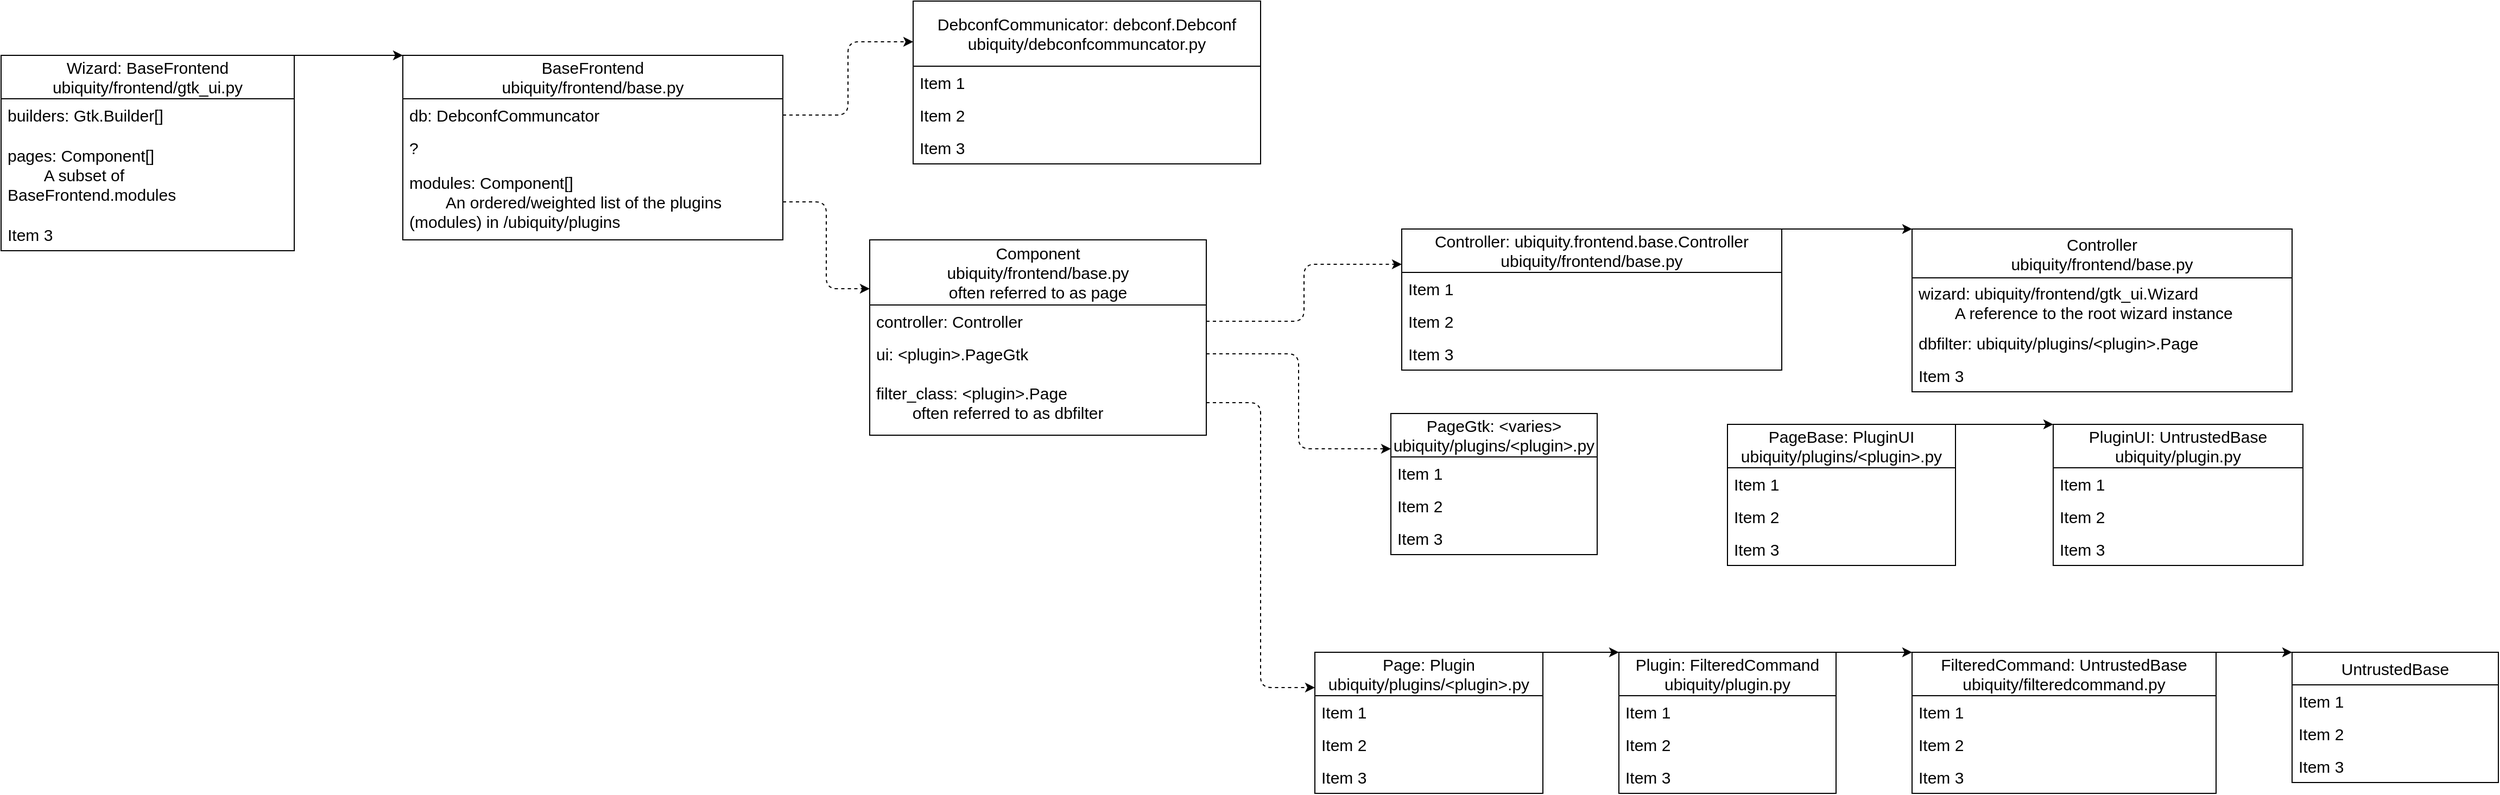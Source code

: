 <mxfile>
    <diagram id="BbroxSyTSzIIFS9SlUYn" name="Page-1">
        <mxGraphModel dx="1770" dy="885" grid="1" gridSize="10" guides="1" tooltips="1" connect="1" arrows="1" fold="1" page="0" pageScale="1" pageWidth="850" pageHeight="1100" math="0" shadow="0">
            <root>
                <mxCell id="0"/>
                <mxCell id="1" parent="0"/>
                <mxCell id="22" style="edgeStyle=none;html=1;exitX=1;exitY=0;exitDx=0;exitDy=0;entryX=0;entryY=0;entryDx=0;entryDy=0;fontSize=15;" parent="1" source="6" target="14" edge="1">
                    <mxGeometry relative="1" as="geometry"/>
                </mxCell>
                <mxCell id="6" value="Wizard: BaseFrontend&lt;br style=&quot;font-size: 15px;&quot;&gt;ubiquity/frontend/gtk_ui.py" style="swimlane;fontStyle=0;childLayout=stackLayout;horizontal=1;startSize=40;horizontalStack=0;resizeParent=1;resizeParentMax=0;resizeLast=0;collapsible=1;marginBottom=0;whiteSpace=wrap;html=1;fontSize=15;" parent="1" vertex="1">
                    <mxGeometry x="-190" y="80" width="270" height="180" as="geometry"/>
                </mxCell>
                <mxCell id="7" value="builders: Gtk.Builder[]" style="text;strokeColor=none;fillColor=none;align=left;verticalAlign=middle;spacingLeft=4;spacingRight=4;overflow=hidden;points=[[0,0.5],[1,0.5]];portConstraint=eastwest;rotatable=0;whiteSpace=wrap;html=1;fontSize=15;" parent="6" vertex="1">
                    <mxGeometry y="40" width="270" height="30" as="geometry"/>
                </mxCell>
                <mxCell id="8" value="pages: Component[]&lt;br&gt;&lt;span style=&quot;white-space: pre;&quot;&gt;&#9;&lt;/span&gt;A subset of BaseFrontend.modules" style="text;strokeColor=none;fillColor=none;align=left;verticalAlign=middle;spacingLeft=4;spacingRight=4;overflow=hidden;points=[[0,0.5],[1,0.5]];portConstraint=eastwest;rotatable=0;whiteSpace=wrap;html=1;fontSize=15;" parent="6" vertex="1">
                    <mxGeometry y="70" width="270" height="80" as="geometry"/>
                </mxCell>
                <mxCell id="9" value="Item 3" style="text;strokeColor=none;fillColor=none;align=left;verticalAlign=middle;spacingLeft=4;spacingRight=4;overflow=hidden;points=[[0,0.5],[1,0.5]];portConstraint=eastwest;rotatable=0;whiteSpace=wrap;html=1;fontSize=15;" parent="6" vertex="1">
                    <mxGeometry y="150" width="270" height="30" as="geometry"/>
                </mxCell>
                <mxCell id="10" value="DebconfCommunicator: debconf.Debconf&lt;br style=&quot;font-size: 15px;&quot;&gt;ubiquity/debconfcommuncator.py" style="swimlane;fontStyle=0;childLayout=stackLayout;horizontal=1;startSize=60;horizontalStack=0;resizeParent=1;resizeParentMax=0;resizeLast=0;collapsible=1;marginBottom=0;whiteSpace=wrap;html=1;fontSize=15;" parent="1" vertex="1">
                    <mxGeometry x="650" y="30" width="320" height="150" as="geometry"/>
                </mxCell>
                <mxCell id="11" value="Item 1" style="text;strokeColor=none;fillColor=none;align=left;verticalAlign=middle;spacingLeft=4;spacingRight=4;overflow=hidden;points=[[0,0.5],[1,0.5]];portConstraint=eastwest;rotatable=0;whiteSpace=wrap;html=1;fontSize=15;" parent="10" vertex="1">
                    <mxGeometry y="60" width="320" height="30" as="geometry"/>
                </mxCell>
                <mxCell id="12" value="Item 2" style="text;strokeColor=none;fillColor=none;align=left;verticalAlign=middle;spacingLeft=4;spacingRight=4;overflow=hidden;points=[[0,0.5],[1,0.5]];portConstraint=eastwest;rotatable=0;whiteSpace=wrap;html=1;fontSize=15;" parent="10" vertex="1">
                    <mxGeometry y="90" width="320" height="30" as="geometry"/>
                </mxCell>
                <mxCell id="13" value="Item 3" style="text;strokeColor=none;fillColor=none;align=left;verticalAlign=middle;spacingLeft=4;spacingRight=4;overflow=hidden;points=[[0,0.5],[1,0.5]];portConstraint=eastwest;rotatable=0;whiteSpace=wrap;html=1;fontSize=15;" parent="10" vertex="1">
                    <mxGeometry y="120" width="320" height="30" as="geometry"/>
                </mxCell>
                <mxCell id="14" value="BaseFrontend&lt;br style=&quot;font-size: 15px;&quot;&gt;ubiquity/frontend/base.py" style="swimlane;fontStyle=0;childLayout=stackLayout;horizontal=1;startSize=40;horizontalStack=0;resizeParent=1;resizeParentMax=0;resizeLast=0;collapsible=1;marginBottom=0;whiteSpace=wrap;html=1;fontSize=15;" parent="1" vertex="1">
                    <mxGeometry x="180" y="80" width="350" height="170" as="geometry"/>
                </mxCell>
                <mxCell id="15" value="db: DebconfCommuncator" style="text;strokeColor=none;fillColor=none;align=left;verticalAlign=middle;spacingLeft=4;spacingRight=4;overflow=hidden;points=[[0,0.5],[1,0.5]];portConstraint=eastwest;rotatable=0;whiteSpace=wrap;html=1;fontSize=15;" parent="14" vertex="1">
                    <mxGeometry y="40" width="350" height="30" as="geometry"/>
                </mxCell>
                <mxCell id="16" value="?" style="text;strokeColor=none;fillColor=none;align=left;verticalAlign=middle;spacingLeft=4;spacingRight=4;overflow=hidden;points=[[0,0.5],[1,0.5]];portConstraint=eastwest;rotatable=0;whiteSpace=wrap;html=1;fontSize=15;" parent="14" vertex="1">
                    <mxGeometry y="70" width="350" height="30" as="geometry"/>
                </mxCell>
                <mxCell id="17" value="modules: Component[]&lt;br&gt;&lt;span style=&quot;white-space: pre;&quot;&gt;&#9;&lt;/span&gt;An ordered/weighted list of the plugins (modules) in /ubiquity/plugins" style="text;strokeColor=none;fillColor=none;align=left;verticalAlign=middle;spacingLeft=4;spacingRight=4;overflow=hidden;points=[[0,0.5],[1,0.5]];portConstraint=eastwest;rotatable=0;whiteSpace=wrap;html=1;fontSize=15;" parent="14" vertex="1">
                    <mxGeometry y="100" width="350" height="70" as="geometry"/>
                </mxCell>
                <mxCell id="56" style="edgeStyle=none;html=1;exitX=1;exitY=0;exitDx=0;exitDy=0;entryX=0;entryY=0;entryDx=0;entryDy=0;fontSize=15;" edge="1" parent="1" source="18" target="52">
                    <mxGeometry relative="1" as="geometry"/>
                </mxCell>
                <mxCell id="18" value="Page: Plugin&lt;br&gt;ubiquity/plugins/&amp;lt;plugin&amp;gt;.py" style="swimlane;fontStyle=0;childLayout=stackLayout;horizontal=1;startSize=40;horizontalStack=0;resizeParent=1;resizeParentMax=0;resizeLast=0;collapsible=1;marginBottom=0;whiteSpace=wrap;html=1;fontSize=15;" parent="1" vertex="1">
                    <mxGeometry x="1020" y="630" width="210" height="130" as="geometry"/>
                </mxCell>
                <mxCell id="19" value="Item 1" style="text;strokeColor=none;fillColor=none;align=left;verticalAlign=middle;spacingLeft=4;spacingRight=4;overflow=hidden;points=[[0,0.5],[1,0.5]];portConstraint=eastwest;rotatable=0;whiteSpace=wrap;html=1;fontSize=15;" parent="18" vertex="1">
                    <mxGeometry y="40" width="210" height="30" as="geometry"/>
                </mxCell>
                <mxCell id="20" value="Item 2" style="text;strokeColor=none;fillColor=none;align=left;verticalAlign=middle;spacingLeft=4;spacingRight=4;overflow=hidden;points=[[0,0.5],[1,0.5]];portConstraint=eastwest;rotatable=0;whiteSpace=wrap;html=1;fontSize=15;" parent="18" vertex="1">
                    <mxGeometry y="70" width="210" height="30" as="geometry"/>
                </mxCell>
                <mxCell id="21" value="Item 3" style="text;strokeColor=none;fillColor=none;align=left;verticalAlign=middle;spacingLeft=4;spacingRight=4;overflow=hidden;points=[[0,0.5],[1,0.5]];portConstraint=eastwest;rotatable=0;whiteSpace=wrap;html=1;fontSize=15;" parent="18" vertex="1">
                    <mxGeometry y="100" width="210" height="30" as="geometry"/>
                </mxCell>
                <mxCell id="23" style="edgeStyle=orthogonalEdgeStyle;html=1;exitX=1;exitY=0.5;exitDx=0;exitDy=0;entryX=0;entryY=0.25;entryDx=0;entryDy=0;dashed=1;fontSize=15;" parent="1" source="15" target="10" edge="1">
                    <mxGeometry relative="1" as="geometry">
                        <mxPoint x="560" y="135" as="targetPoint"/>
                    </mxGeometry>
                </mxCell>
                <mxCell id="24" value="Component&lt;br style=&quot;font-size: 15px;&quot;&gt;ubiquity/frontend/base.py&lt;br&gt;often referred to as page" style="swimlane;fontStyle=0;childLayout=stackLayout;horizontal=1;startSize=60;horizontalStack=0;resizeParent=1;resizeParentMax=0;resizeLast=0;collapsible=1;marginBottom=0;whiteSpace=wrap;html=1;fontSize=15;" parent="1" vertex="1">
                    <mxGeometry x="610" y="250" width="310" height="180" as="geometry"/>
                </mxCell>
                <mxCell id="25" value="controller: Controller" style="text;strokeColor=none;fillColor=none;align=left;verticalAlign=middle;spacingLeft=4;spacingRight=4;overflow=hidden;points=[[0,0.5],[1,0.5]];portConstraint=eastwest;rotatable=0;whiteSpace=wrap;html=1;fontSize=15;" parent="24" vertex="1">
                    <mxGeometry y="60" width="310" height="30" as="geometry"/>
                </mxCell>
                <mxCell id="26" value="ui: &amp;lt;plugin&amp;gt;.PageGtk" style="text;strokeColor=none;fillColor=none;align=left;verticalAlign=middle;spacingLeft=4;spacingRight=4;overflow=hidden;points=[[0,0.5],[1,0.5]];portConstraint=eastwest;rotatable=0;whiteSpace=wrap;html=1;fontSize=15;" parent="24" vertex="1">
                    <mxGeometry y="90" width="310" height="30" as="geometry"/>
                </mxCell>
                <mxCell id="49" value="filter_class: &amp;lt;plugin&amp;gt;.Page&lt;br&gt;&lt;span style=&quot;white-space: pre;&quot;&gt;&#9;&lt;/span&gt;often referred to as dbfilter" style="text;strokeColor=none;fillColor=none;align=left;verticalAlign=middle;spacingLeft=4;spacingRight=4;overflow=hidden;points=[[0,0.5],[1,0.5]];portConstraint=eastwest;rotatable=0;whiteSpace=wrap;html=1;fontSize=15;" vertex="1" parent="24">
                    <mxGeometry y="120" width="310" height="60" as="geometry"/>
                </mxCell>
                <mxCell id="28" style="edgeStyle=orthogonalEdgeStyle;html=1;exitX=1;exitY=0.5;exitDx=0;exitDy=0;entryX=0;entryY=0.25;entryDx=0;entryDy=0;dashed=1;fontSize=15;" parent="1" source="17" target="24" edge="1">
                    <mxGeometry relative="1" as="geometry"/>
                </mxCell>
                <mxCell id="51" style="edgeStyle=none;html=1;exitX=1;exitY=0;exitDx=0;exitDy=0;entryX=0;entryY=0;entryDx=0;entryDy=0;fontSize=15;" edge="1" parent="1" source="29" target="41">
                    <mxGeometry relative="1" as="geometry"/>
                </mxCell>
                <mxCell id="29" value="Controller: ubiquity.frontend.base.Controller&lt;br style=&quot;font-size: 15px;&quot;&gt;ubiquity/frontend/base.py" style="swimlane;fontStyle=0;childLayout=stackLayout;horizontal=1;startSize=40;horizontalStack=0;resizeParent=1;resizeParentMax=0;resizeLast=0;collapsible=1;marginBottom=0;whiteSpace=wrap;html=1;fontSize=15;" parent="1" vertex="1">
                    <mxGeometry x="1100" y="240" width="350" height="130" as="geometry"/>
                </mxCell>
                <mxCell id="30" value="Item 1" style="text;strokeColor=none;fillColor=none;align=left;verticalAlign=middle;spacingLeft=4;spacingRight=4;overflow=hidden;points=[[0,0.5],[1,0.5]];portConstraint=eastwest;rotatable=0;whiteSpace=wrap;html=1;fontSize=15;" parent="29" vertex="1">
                    <mxGeometry y="40" width="350" height="30" as="geometry"/>
                </mxCell>
                <mxCell id="31" value="Item 2" style="text;strokeColor=none;fillColor=none;align=left;verticalAlign=middle;spacingLeft=4;spacingRight=4;overflow=hidden;points=[[0,0.5],[1,0.5]];portConstraint=eastwest;rotatable=0;whiteSpace=wrap;html=1;fontSize=15;" parent="29" vertex="1">
                    <mxGeometry y="70" width="350" height="30" as="geometry"/>
                </mxCell>
                <mxCell id="32" value="Item 3" style="text;strokeColor=none;fillColor=none;align=left;verticalAlign=middle;spacingLeft=4;spacingRight=4;overflow=hidden;points=[[0,0.5],[1,0.5]];portConstraint=eastwest;rotatable=0;whiteSpace=wrap;html=1;fontSize=15;" parent="29" vertex="1">
                    <mxGeometry y="100" width="350" height="30" as="geometry"/>
                </mxCell>
                <mxCell id="33" style="edgeStyle=orthogonalEdgeStyle;html=1;exitX=1;exitY=0.5;exitDx=0;exitDy=0;entryX=0;entryY=0.25;entryDx=0;entryDy=0;dashed=1;fontSize=15;" parent="1" source="25" target="29" edge="1">
                    <mxGeometry relative="1" as="geometry"/>
                </mxCell>
                <mxCell id="34" value="PageGtk: &amp;lt;varies&amp;gt;&lt;br style=&quot;font-size: 15px;&quot;&gt;ubiquity/plugins/&amp;lt;plugin&amp;gt;.py" style="swimlane;fontStyle=0;childLayout=stackLayout;horizontal=1;startSize=40;horizontalStack=0;resizeParent=1;resizeParentMax=0;resizeLast=0;collapsible=1;marginBottom=0;whiteSpace=wrap;html=1;fontSize=15;" parent="1" vertex="1">
                    <mxGeometry x="1090" y="410" width="190" height="130" as="geometry"/>
                </mxCell>
                <mxCell id="35" value="Item 1" style="text;strokeColor=none;fillColor=none;align=left;verticalAlign=middle;spacingLeft=4;spacingRight=4;overflow=hidden;points=[[0,0.5],[1,0.5]];portConstraint=eastwest;rotatable=0;whiteSpace=wrap;html=1;fontSize=15;" parent="34" vertex="1">
                    <mxGeometry y="40" width="190" height="30" as="geometry"/>
                </mxCell>
                <mxCell id="36" value="Item 2" style="text;strokeColor=none;fillColor=none;align=left;verticalAlign=middle;spacingLeft=4;spacingRight=4;overflow=hidden;points=[[0,0.5],[1,0.5]];portConstraint=eastwest;rotatable=0;whiteSpace=wrap;html=1;fontSize=15;" parent="34" vertex="1">
                    <mxGeometry y="70" width="190" height="30" as="geometry"/>
                </mxCell>
                <mxCell id="37" value="Item 3" style="text;strokeColor=none;fillColor=none;align=left;verticalAlign=middle;spacingLeft=4;spacingRight=4;overflow=hidden;points=[[0,0.5],[1,0.5]];portConstraint=eastwest;rotatable=0;whiteSpace=wrap;html=1;fontSize=15;" parent="34" vertex="1">
                    <mxGeometry y="100" width="190" height="30" as="geometry"/>
                </mxCell>
                <mxCell id="39" style="edgeStyle=orthogonalEdgeStyle;html=1;exitX=1;exitY=0.5;exitDx=0;exitDy=0;entryX=0;entryY=0.25;entryDx=0;entryDy=0;dashed=1;fontSize=15;" parent="1" source="26" target="34" edge="1">
                    <mxGeometry relative="1" as="geometry"/>
                </mxCell>
                <mxCell id="41" value="Controller&lt;br&gt;ubiquity/frontend/base.py" style="swimlane;fontStyle=0;childLayout=stackLayout;horizontal=1;startSize=45;horizontalStack=0;resizeParent=1;resizeParentMax=0;resizeLast=0;collapsible=1;marginBottom=0;whiteSpace=wrap;html=1;fontSize=15;" vertex="1" parent="1">
                    <mxGeometry x="1570" y="240" width="350" height="150" as="geometry"/>
                </mxCell>
                <mxCell id="42" value="wizard: ubiquity/frontend/gtk_ui.Wizard&lt;br&gt;&lt;span style=&quot;white-space: pre;&quot;&gt;&#9;&lt;/span&gt;A reference to the root wizard instance" style="text;strokeColor=none;fillColor=none;align=left;verticalAlign=middle;spacingLeft=4;spacingRight=4;overflow=hidden;points=[[0,0.5],[1,0.5]];portConstraint=eastwest;rotatable=0;whiteSpace=wrap;html=1;fontSize=15;" vertex="1" parent="41">
                    <mxGeometry y="45" width="350" height="45" as="geometry"/>
                </mxCell>
                <mxCell id="43" value="dbfilter: ubiquity/plugins/&amp;lt;plugin&amp;gt;.Page" style="text;strokeColor=none;fillColor=none;align=left;verticalAlign=middle;spacingLeft=4;spacingRight=4;overflow=hidden;points=[[0,0.5],[1,0.5]];portConstraint=eastwest;rotatable=0;whiteSpace=wrap;html=1;fontSize=15;" vertex="1" parent="41">
                    <mxGeometry y="90" width="350" height="30" as="geometry"/>
                </mxCell>
                <mxCell id="44" value="Item 3" style="text;strokeColor=none;fillColor=none;align=left;verticalAlign=middle;spacingLeft=4;spacingRight=4;overflow=hidden;points=[[0,0.5],[1,0.5]];portConstraint=eastwest;rotatable=0;whiteSpace=wrap;html=1;fontSize=15;" vertex="1" parent="41">
                    <mxGeometry y="120" width="350" height="30" as="geometry"/>
                </mxCell>
                <mxCell id="61" style="edgeStyle=none;html=1;exitX=1;exitY=0;exitDx=0;exitDy=0;entryX=0;entryY=0;entryDx=0;entryDy=0;fontSize=15;" edge="1" parent="1" source="52" target="57">
                    <mxGeometry relative="1" as="geometry"/>
                </mxCell>
                <mxCell id="52" value="Plugin: FilteredCommand&lt;br&gt;ubiquity/plugin.py" style="swimlane;fontStyle=0;childLayout=stackLayout;horizontal=1;startSize=40;horizontalStack=0;resizeParent=1;resizeParentMax=0;resizeLast=0;collapsible=1;marginBottom=0;whiteSpace=wrap;html=1;fontSize=15;" vertex="1" parent="1">
                    <mxGeometry x="1300" y="630" width="200" height="130" as="geometry"/>
                </mxCell>
                <mxCell id="53" value="Item 1" style="text;strokeColor=none;fillColor=none;align=left;verticalAlign=middle;spacingLeft=4;spacingRight=4;overflow=hidden;points=[[0,0.5],[1,0.5]];portConstraint=eastwest;rotatable=0;whiteSpace=wrap;html=1;fontSize=15;" vertex="1" parent="52">
                    <mxGeometry y="40" width="200" height="30" as="geometry"/>
                </mxCell>
                <mxCell id="54" value="Item 2" style="text;strokeColor=none;fillColor=none;align=left;verticalAlign=middle;spacingLeft=4;spacingRight=4;overflow=hidden;points=[[0,0.5],[1,0.5]];portConstraint=eastwest;rotatable=0;whiteSpace=wrap;html=1;fontSize=15;" vertex="1" parent="52">
                    <mxGeometry y="70" width="200" height="30" as="geometry"/>
                </mxCell>
                <mxCell id="55" value="Item 3" style="text;strokeColor=none;fillColor=none;align=left;verticalAlign=middle;spacingLeft=4;spacingRight=4;overflow=hidden;points=[[0,0.5],[1,0.5]];portConstraint=eastwest;rotatable=0;whiteSpace=wrap;html=1;fontSize=15;" vertex="1" parent="52">
                    <mxGeometry y="100" width="200" height="30" as="geometry"/>
                </mxCell>
                <mxCell id="66" style="edgeStyle=none;html=1;exitX=1;exitY=0;exitDx=0;exitDy=0;entryX=0;entryY=0;entryDx=0;entryDy=0;fontSize=15;" edge="1" parent="1" source="57" target="62">
                    <mxGeometry relative="1" as="geometry"/>
                </mxCell>
                <mxCell id="57" value="FilteredCommand: UntrustedBase&lt;br&gt;ubiquity/filteredcommand.py" style="swimlane;fontStyle=0;childLayout=stackLayout;horizontal=1;startSize=40;horizontalStack=0;resizeParent=1;resizeParentMax=0;resizeLast=0;collapsible=1;marginBottom=0;whiteSpace=wrap;html=1;fontSize=15;" vertex="1" parent="1">
                    <mxGeometry x="1570" y="630" width="280" height="130" as="geometry"/>
                </mxCell>
                <mxCell id="58" value="Item 1" style="text;strokeColor=none;fillColor=none;align=left;verticalAlign=middle;spacingLeft=4;spacingRight=4;overflow=hidden;points=[[0,0.5],[1,0.5]];portConstraint=eastwest;rotatable=0;whiteSpace=wrap;html=1;fontSize=15;" vertex="1" parent="57">
                    <mxGeometry y="40" width="280" height="30" as="geometry"/>
                </mxCell>
                <mxCell id="59" value="Item 2" style="text;strokeColor=none;fillColor=none;align=left;verticalAlign=middle;spacingLeft=4;spacingRight=4;overflow=hidden;points=[[0,0.5],[1,0.5]];portConstraint=eastwest;rotatable=0;whiteSpace=wrap;html=1;fontSize=15;" vertex="1" parent="57">
                    <mxGeometry y="70" width="280" height="30" as="geometry"/>
                </mxCell>
                <mxCell id="60" value="Item 3" style="text;strokeColor=none;fillColor=none;align=left;verticalAlign=middle;spacingLeft=4;spacingRight=4;overflow=hidden;points=[[0,0.5],[1,0.5]];portConstraint=eastwest;rotatable=0;whiteSpace=wrap;html=1;fontSize=15;" vertex="1" parent="57">
                    <mxGeometry y="100" width="280" height="30" as="geometry"/>
                </mxCell>
                <mxCell id="62" value="UntrustedBase" style="swimlane;fontStyle=0;childLayout=stackLayout;horizontal=1;startSize=30;horizontalStack=0;resizeParent=1;resizeParentMax=0;resizeLast=0;collapsible=1;marginBottom=0;whiteSpace=wrap;html=1;fontSize=15;" vertex="1" parent="1">
                    <mxGeometry x="1920" y="630" width="190" height="120" as="geometry"/>
                </mxCell>
                <mxCell id="63" value="Item 1" style="text;strokeColor=none;fillColor=none;align=left;verticalAlign=middle;spacingLeft=4;spacingRight=4;overflow=hidden;points=[[0,0.5],[1,0.5]];portConstraint=eastwest;rotatable=0;whiteSpace=wrap;html=1;fontSize=15;" vertex="1" parent="62">
                    <mxGeometry y="30" width="190" height="30" as="geometry"/>
                </mxCell>
                <mxCell id="64" value="Item 2" style="text;strokeColor=none;fillColor=none;align=left;verticalAlign=middle;spacingLeft=4;spacingRight=4;overflow=hidden;points=[[0,0.5],[1,0.5]];portConstraint=eastwest;rotatable=0;whiteSpace=wrap;html=1;fontSize=15;" vertex="1" parent="62">
                    <mxGeometry y="60" width="190" height="30" as="geometry"/>
                </mxCell>
                <mxCell id="65" value="Item 3" style="text;strokeColor=none;fillColor=none;align=left;verticalAlign=middle;spacingLeft=4;spacingRight=4;overflow=hidden;points=[[0,0.5],[1,0.5]];portConstraint=eastwest;rotatable=0;whiteSpace=wrap;html=1;fontSize=15;" vertex="1" parent="62">
                    <mxGeometry y="90" width="190" height="30" as="geometry"/>
                </mxCell>
                <mxCell id="68" style="edgeStyle=orthogonalEdgeStyle;html=1;exitX=1;exitY=0.5;exitDx=0;exitDy=0;entryX=0;entryY=0.25;entryDx=0;entryDy=0;fontSize=15;dashed=1;" edge="1" parent="1" source="49" target="18">
                    <mxGeometry relative="1" as="geometry"/>
                </mxCell>
                <mxCell id="77" style="html=1;exitX=1;exitY=0;exitDx=0;exitDy=0;entryX=0;entryY=0;entryDx=0;entryDy=0;fontSize=15;" edge="1" parent="1" source="69" target="73">
                    <mxGeometry relative="1" as="geometry"/>
                </mxCell>
                <mxCell id="69" value="PageBase: PluginUI&lt;br&gt;ubiquity/plugins/&amp;lt;plugin&amp;gt;.py" style="swimlane;fontStyle=0;childLayout=stackLayout;horizontal=1;startSize=40;horizontalStack=0;resizeParent=1;resizeParentMax=0;resizeLast=0;collapsible=1;marginBottom=0;whiteSpace=wrap;html=1;fontSize=15;" vertex="1" parent="1">
                    <mxGeometry x="1400" y="420" width="210" height="130" as="geometry"/>
                </mxCell>
                <mxCell id="70" value="Item 1" style="text;strokeColor=none;fillColor=none;align=left;verticalAlign=middle;spacingLeft=4;spacingRight=4;overflow=hidden;points=[[0,0.5],[1,0.5]];portConstraint=eastwest;rotatable=0;whiteSpace=wrap;html=1;fontSize=15;" vertex="1" parent="69">
                    <mxGeometry y="40" width="210" height="30" as="geometry"/>
                </mxCell>
                <mxCell id="71" value="Item 2" style="text;strokeColor=none;fillColor=none;align=left;verticalAlign=middle;spacingLeft=4;spacingRight=4;overflow=hidden;points=[[0,0.5],[1,0.5]];portConstraint=eastwest;rotatable=0;whiteSpace=wrap;html=1;fontSize=15;" vertex="1" parent="69">
                    <mxGeometry y="70" width="210" height="30" as="geometry"/>
                </mxCell>
                <mxCell id="72" value="Item 3" style="text;strokeColor=none;fillColor=none;align=left;verticalAlign=middle;spacingLeft=4;spacingRight=4;overflow=hidden;points=[[0,0.5],[1,0.5]];portConstraint=eastwest;rotatable=0;whiteSpace=wrap;html=1;fontSize=15;" vertex="1" parent="69">
                    <mxGeometry y="100" width="210" height="30" as="geometry"/>
                </mxCell>
                <mxCell id="73" value="PluginUI: UntrustedBase&lt;br&gt;ubiquity/plugin.py" style="swimlane;fontStyle=0;childLayout=stackLayout;horizontal=1;startSize=40;horizontalStack=0;resizeParent=1;resizeParentMax=0;resizeLast=0;collapsible=1;marginBottom=0;whiteSpace=wrap;html=1;fontSize=15;" vertex="1" parent="1">
                    <mxGeometry x="1700" y="420" width="230" height="130" as="geometry"/>
                </mxCell>
                <mxCell id="74" value="Item 1" style="text;strokeColor=none;fillColor=none;align=left;verticalAlign=middle;spacingLeft=4;spacingRight=4;overflow=hidden;points=[[0,0.5],[1,0.5]];portConstraint=eastwest;rotatable=0;whiteSpace=wrap;html=1;fontSize=15;" vertex="1" parent="73">
                    <mxGeometry y="40" width="230" height="30" as="geometry"/>
                </mxCell>
                <mxCell id="75" value="Item 2" style="text;strokeColor=none;fillColor=none;align=left;verticalAlign=middle;spacingLeft=4;spacingRight=4;overflow=hidden;points=[[0,0.5],[1,0.5]];portConstraint=eastwest;rotatable=0;whiteSpace=wrap;html=1;fontSize=15;" vertex="1" parent="73">
                    <mxGeometry y="70" width="230" height="30" as="geometry"/>
                </mxCell>
                <mxCell id="76" value="Item 3" style="text;strokeColor=none;fillColor=none;align=left;verticalAlign=middle;spacingLeft=4;spacingRight=4;overflow=hidden;points=[[0,0.5],[1,0.5]];portConstraint=eastwest;rotatable=0;whiteSpace=wrap;html=1;fontSize=15;" vertex="1" parent="73">
                    <mxGeometry y="100" width="230" height="30" as="geometry"/>
                </mxCell>
            </root>
        </mxGraphModel>
    </diagram>
</mxfile>
